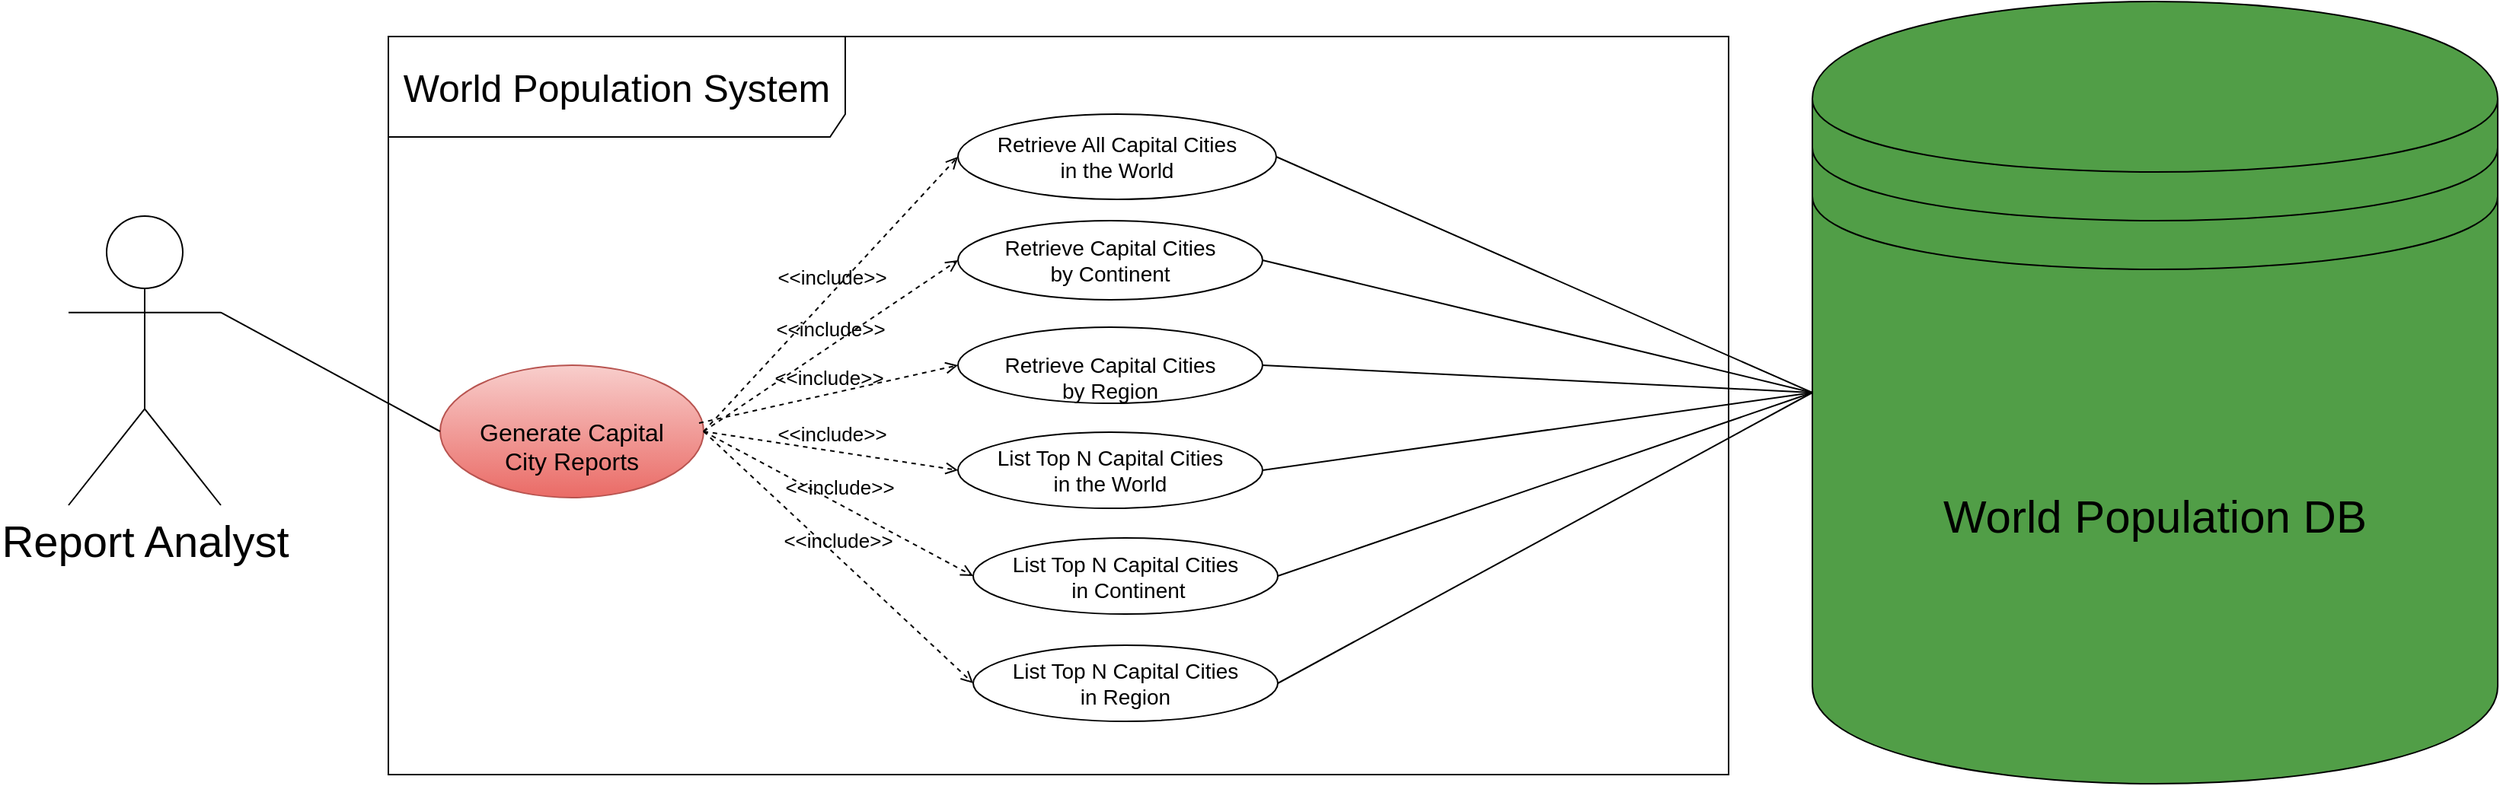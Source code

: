 <mxfile version="22.1.22" type="embed">
  <diagram id="23iRSUPoRavnBvh4doch" name="Page-1">
    <mxGraphModel dx="1828" dy="368" grid="0" gridSize="10" guides="1" tooltips="1" connect="1" arrows="1" fold="1" page="0" pageScale="1" pageWidth="827" pageHeight="1169" background="none" math="0" shadow="0">
      <root>
        <mxCell id="0" />
        <mxCell id="1" parent="0" />
        <mxCell id="2" value="&lt;font style=&quot;font-size: 29px;&quot;&gt;Report Analyst&lt;/font&gt;" style="shape=umlActor;verticalLabelPosition=bottom;verticalAlign=top;html=1;outlineConnect=0;" parent="1" vertex="1">
          <mxGeometry x="-210" y="855" width="100" height="190" as="geometry" />
        </mxCell>
        <mxCell id="52" value="&lt;font style=&quot;font-size: 30px;&quot;&gt;World Population DB&lt;/font&gt;" style="shape=datastore;whiteSpace=wrap;html=1;fillColor=#519e47;" parent="1" vertex="1">
          <mxGeometry x="935" y="714" width="450" height="514" as="geometry" />
        </mxCell>
        <mxCell id="100" value="&lt;font style=&quot;font-size: 25px;&quot;&gt;World Population System&lt;/font&gt;" style="shape=umlFrame;whiteSpace=wrap;html=1;pointerEvents=0;recursiveResize=0;container=1;collapsible=0;width=300;height=66;" parent="1" vertex="1">
          <mxGeometry y="737" width="880" height="485" as="geometry" />
        </mxCell>
        <mxCell id="6" value="&lt;font style=&quot;font-size: 16px;&quot;&gt;&lt;br&gt;Generate Capital &lt;br&gt;City Reports&lt;/font&gt;" style="ellipse;whiteSpace=wrap;html=1;fillColor=#f8cecc;strokeColor=#b85450;gradientColor=#ea6b66;" parent="100" vertex="1">
          <mxGeometry x="34" y="216" width="173" height="87" as="geometry" />
        </mxCell>
        <mxCell id="28" value="&lt;span style=&quot;font-size: 14px;&quot; data-end=&quot;830&quot; data-start=&quot;807&quot;&gt;Retrieve All Capital Cities &lt;br&gt;in the World&lt;/span&gt;" style="ellipse;whiteSpace=wrap;html=1;" parent="100" vertex="1">
          <mxGeometry x="374" y="51" width="209" height="56" as="geometry" />
        </mxCell>
        <mxCell id="29" value="&lt;span style=&quot;font-size: 14px;&quot; data-end=&quot;916&quot; data-start=&quot;884&quot;&gt;Retrieve Capital Cities &lt;br&gt;by Continent&lt;/span&gt;" style="ellipse;whiteSpace=wrap;html=1;" parent="100" vertex="1">
          <mxGeometry x="374" y="121" width="200" height="52" as="geometry" />
        </mxCell>
        <mxCell id="30" value="&lt;font style=&quot;font-size: 14px;&quot;&gt;&lt;br&gt;Retrieve Capital Cities &lt;br&gt;by Region&lt;br&gt;&lt;/font&gt;" style="ellipse;whiteSpace=wrap;html=1;" parent="100" vertex="1">
          <mxGeometry x="374" y="191" width="200" height="50" as="geometry" />
        </mxCell>
        <mxCell id="31" value="&lt;span style=&quot;font-size: 14px;&quot; data-end=&quot;1226&quot; data-start=&quot;1196&quot;&gt;List Top N Capital Cities &lt;br&gt;in the World&lt;/span&gt;" style="ellipse;whiteSpace=wrap;html=1;" parent="100" vertex="1">
          <mxGeometry x="374" y="260" width="200" height="50" as="geometry" />
        </mxCell>
        <mxCell id="32" value="&lt;font style=&quot;font-size: 14px;&quot;&gt;List Top N Capital Cities&lt;br&gt;&amp;nbsp;in Continent&lt;/font&gt;" style="ellipse;whiteSpace=wrap;html=1;" parent="100" vertex="1">
          <mxGeometry x="384" y="329.5" width="200" height="50" as="geometry" />
        </mxCell>
        <mxCell id="33" value="&lt;span style=&quot;font-size: 14px;&quot; data-end=&quot;1412&quot; data-start=&quot;1381&quot;&gt;List Top N Capital Cities &lt;br&gt;in Region&lt;/span&gt;" style="ellipse;whiteSpace=wrap;html=1;" parent="100" vertex="1">
          <mxGeometry x="384" y="400" width="200" height="50" as="geometry" />
        </mxCell>
        <mxCell id="77" value="&lt;font style=&quot;font-size: 13px;&quot;&gt;&amp;lt;&amp;lt;include&amp;gt;&amp;gt;&lt;/font&gt;" style="html=1;verticalAlign=bottom;labelBackgroundColor=none;endArrow=open;endFill=0;dashed=1;rounded=0;exitX=1;exitY=0.5;exitDx=0;exitDy=0;entryX=0;entryY=0.5;entryDx=0;entryDy=0;" parent="100" source="6" target="28" edge="1">
          <mxGeometry width="160" relative="1" as="geometry">
            <mxPoint x="64" y="234" as="sourcePoint" />
            <mxPoint x="224" y="234" as="targetPoint" />
          </mxGeometry>
        </mxCell>
        <mxCell id="78" value="&lt;font style=&quot;font-size: 13px;&quot;&gt;&amp;lt;&amp;lt;include&amp;gt;&amp;gt;&lt;/font&gt;" style="html=1;verticalAlign=bottom;labelBackgroundColor=none;endArrow=open;endFill=0;dashed=1;rounded=0;entryX=0;entryY=0.5;entryDx=0;entryDy=0;exitX=1;exitY=0.5;exitDx=0;exitDy=0;" parent="100" source="6" target="29" edge="1">
          <mxGeometry width="160" relative="1" as="geometry">
            <mxPoint x="64" y="234" as="sourcePoint" />
            <mxPoint x="224" y="234" as="targetPoint" />
          </mxGeometry>
        </mxCell>
        <mxCell id="79" value="&lt;font style=&quot;font-size: 13px;&quot;&gt;&amp;lt;&amp;lt;include&amp;gt;&amp;gt;&lt;/font&gt;" style="html=1;verticalAlign=bottom;labelBackgroundColor=none;endArrow=open;endFill=0;dashed=1;rounded=0;entryX=0;entryY=0.5;entryDx=0;entryDy=0;" parent="100" target="30" edge="1">
          <mxGeometry width="160" relative="1" as="geometry">
            <mxPoint x="204" y="254" as="sourcePoint" />
            <mxPoint x="284" y="204" as="targetPoint" />
          </mxGeometry>
        </mxCell>
        <mxCell id="80" value="&lt;font style=&quot;font-size: 13px;&quot;&gt;&amp;lt;&amp;lt;include&amp;gt;&amp;gt;&lt;/font&gt;" style="html=1;verticalAlign=bottom;labelBackgroundColor=none;endArrow=open;endFill=0;dashed=1;rounded=0;exitX=1;exitY=0.5;exitDx=0;exitDy=0;entryX=0;entryY=0.5;entryDx=0;entryDy=0;" parent="100" source="6" target="31" edge="1">
          <mxGeometry width="160" relative="1" as="geometry">
            <mxPoint x="124" y="204" as="sourcePoint" />
            <mxPoint x="284" y="204" as="targetPoint" />
          </mxGeometry>
        </mxCell>
        <mxCell id="81" value="&lt;font style=&quot;font-size: 13px;&quot;&gt;&amp;lt;&amp;lt;include&amp;gt;&amp;gt;&lt;/font&gt;" style="html=1;verticalAlign=bottom;labelBackgroundColor=none;endArrow=open;endFill=0;dashed=1;rounded=0;exitX=1;exitY=0.5;exitDx=0;exitDy=0;entryX=0;entryY=0.5;entryDx=0;entryDy=0;" parent="100" source="6" target="32" edge="1">
          <mxGeometry width="160" relative="1" as="geometry">
            <mxPoint x="124" y="114" as="sourcePoint" />
            <mxPoint x="284" y="114" as="targetPoint" />
          </mxGeometry>
        </mxCell>
        <mxCell id="82" value="&lt;font style=&quot;font-size: 13px;&quot;&gt;&amp;lt;&amp;lt;include&amp;gt;&amp;gt;&lt;/font&gt;" style="html=1;verticalAlign=bottom;labelBackgroundColor=none;endArrow=open;endFill=0;dashed=1;rounded=0;exitX=1;exitY=0.5;exitDx=0;exitDy=0;entryX=0;entryY=0.5;entryDx=0;entryDy=0;" parent="100" source="6" target="33" edge="1">
          <mxGeometry width="160" relative="1" as="geometry">
            <mxPoint x="124" y="114" as="sourcePoint" />
            <mxPoint x="284" y="114" as="targetPoint" />
          </mxGeometry>
        </mxCell>
        <mxCell id="103" value="" style="endArrow=none;html=1;rounded=0;entryX=0;entryY=0.5;entryDx=0;entryDy=0;exitX=1;exitY=0.333;exitDx=0;exitDy=0;exitPerimeter=0;" parent="1" source="2" target="6" edge="1">
          <mxGeometry width="50" height="50" relative="1" as="geometry">
            <mxPoint x="-450" y="800" as="sourcePoint" />
            <mxPoint x="230" y="590" as="targetPoint" />
          </mxGeometry>
        </mxCell>
        <mxCell id="125" value="" style="endArrow=none;html=1;rounded=0;exitX=1;exitY=0.5;exitDx=0;exitDy=0;entryX=0;entryY=0.5;entryDx=0;entryDy=0;" parent="1" source="28" target="52" edge="1">
          <mxGeometry width="50" height="50" relative="1" as="geometry">
            <mxPoint x="610" y="700" as="sourcePoint" />
            <mxPoint x="660" y="650" as="targetPoint" />
          </mxGeometry>
        </mxCell>
        <mxCell id="126" value="" style="endArrow=none;html=1;rounded=0;exitX=1;exitY=0.5;exitDx=0;exitDy=0;entryX=0;entryY=0.5;entryDx=0;entryDy=0;" parent="1" source="29" target="52" edge="1">
          <mxGeometry width="50" height="50" relative="1" as="geometry">
            <mxPoint x="570" y="720" as="sourcePoint" />
            <mxPoint x="620" y="670" as="targetPoint" />
          </mxGeometry>
        </mxCell>
        <mxCell id="127" value="" style="endArrow=none;html=1;rounded=0;entryX=0;entryY=0.5;entryDx=0;entryDy=0;exitX=1;exitY=0.5;exitDx=0;exitDy=0;" parent="1" source="30" target="52" edge="1">
          <mxGeometry width="50" height="50" relative="1" as="geometry">
            <mxPoint x="570" y="720" as="sourcePoint" />
            <mxPoint x="620" y="670" as="targetPoint" />
          </mxGeometry>
        </mxCell>
        <mxCell id="128" value="" style="endArrow=none;html=1;rounded=0;exitX=1;exitY=0.5;exitDx=0;exitDy=0;entryX=0;entryY=0.5;entryDx=0;entryDy=0;" parent="1" source="31" target="52" edge="1">
          <mxGeometry width="50" height="50" relative="1" as="geometry">
            <mxPoint x="600" y="740" as="sourcePoint" />
            <mxPoint x="650" y="690" as="targetPoint" />
          </mxGeometry>
        </mxCell>
        <mxCell id="129" value="" style="endArrow=none;html=1;rounded=0;exitX=1;exitY=0.5;exitDx=0;exitDy=0;entryX=0;entryY=0.5;entryDx=0;entryDy=0;" parent="1" source="32" target="52" edge="1">
          <mxGeometry width="50" height="50" relative="1" as="geometry">
            <mxPoint x="740" y="820" as="sourcePoint" />
            <mxPoint x="790" y="770" as="targetPoint" />
          </mxGeometry>
        </mxCell>
        <mxCell id="130" value="" style="endArrow=none;html=1;rounded=0;entryX=1;entryY=0.5;entryDx=0;entryDy=0;exitX=0;exitY=0.5;exitDx=0;exitDy=0;" parent="1" source="52" target="33" edge="1">
          <mxGeometry width="50" height="50" relative="1" as="geometry">
            <mxPoint x="740" y="870" as="sourcePoint" />
            <mxPoint x="790" y="820" as="targetPoint" />
            <Array as="points" />
          </mxGeometry>
        </mxCell>
      </root>
    </mxGraphModel>
  </diagram>
</mxfile>

